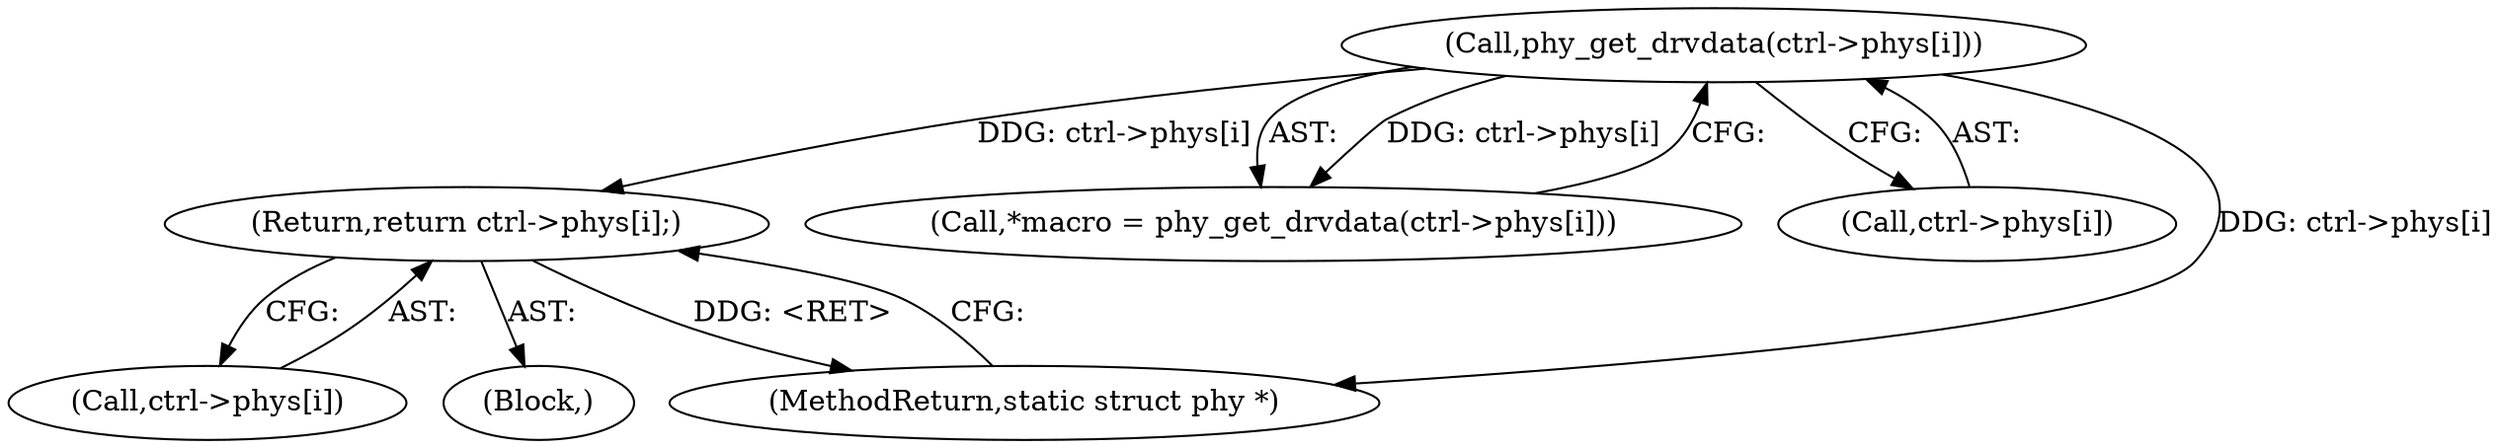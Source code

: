 digraph "0_linux_6acb47d1a318e5b3b7115354ebc4ea060c59d3a1_0@pointer" {
"1000183" [label="(Return,return ctrl->phys[i];)"];
"1000150" [label="(Call,phy_get_drvdata(ctrl->phys[i]))"];
"1000148" [label="(Call,*macro = phy_get_drvdata(ctrl->phys[i]))"];
"1000184" [label="(Call,ctrl->phys[i])"];
"1000150" [label="(Call,phy_get_drvdata(ctrl->phys[i]))"];
"1000151" [label="(Call,ctrl->phys[i])"];
"1000146" [label="(Block,)"];
"1000183" [label="(Return,return ctrl->phys[i];)"];
"1000193" [label="(MethodReturn,static struct phy *)"];
"1000183" -> "1000146"  [label="AST: "];
"1000183" -> "1000184"  [label="CFG: "];
"1000184" -> "1000183"  [label="AST: "];
"1000193" -> "1000183"  [label="CFG: "];
"1000183" -> "1000193"  [label="DDG: <RET>"];
"1000150" -> "1000183"  [label="DDG: ctrl->phys[i]"];
"1000150" -> "1000148"  [label="AST: "];
"1000150" -> "1000151"  [label="CFG: "];
"1000151" -> "1000150"  [label="AST: "];
"1000148" -> "1000150"  [label="CFG: "];
"1000150" -> "1000193"  [label="DDG: ctrl->phys[i]"];
"1000150" -> "1000148"  [label="DDG: ctrl->phys[i]"];
}
